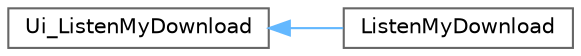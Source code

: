 digraph "类继承关系图"
{
 // LATEX_PDF_SIZE
  bgcolor="transparent";
  edge [fontname=Helvetica,fontsize=10,labelfontname=Helvetica,labelfontsize=10];
  node [fontname=Helvetica,fontsize=10,shape=box,height=0.2,width=0.4];
  rankdir="LR";
  Node0 [id="Node000000",label="Ui_ListenMyDownload",height=0.2,width=0.4,color="grey40", fillcolor="white", style="filled",URL="$class_ui___listen_my_download.html",tooltip=" "];
  Node0 -> Node1 [id="edge485_Node000000_Node000001",dir="back",color="steelblue1",style="solid",tooltip=" "];
  Node1 [id="Node000001",label="ListenMyDownload",height=0.2,width=0.4,color="grey40", fillcolor="white", style="filled",URL="$class_ui_1_1_listen_my_download.html",tooltip=" "];
}

